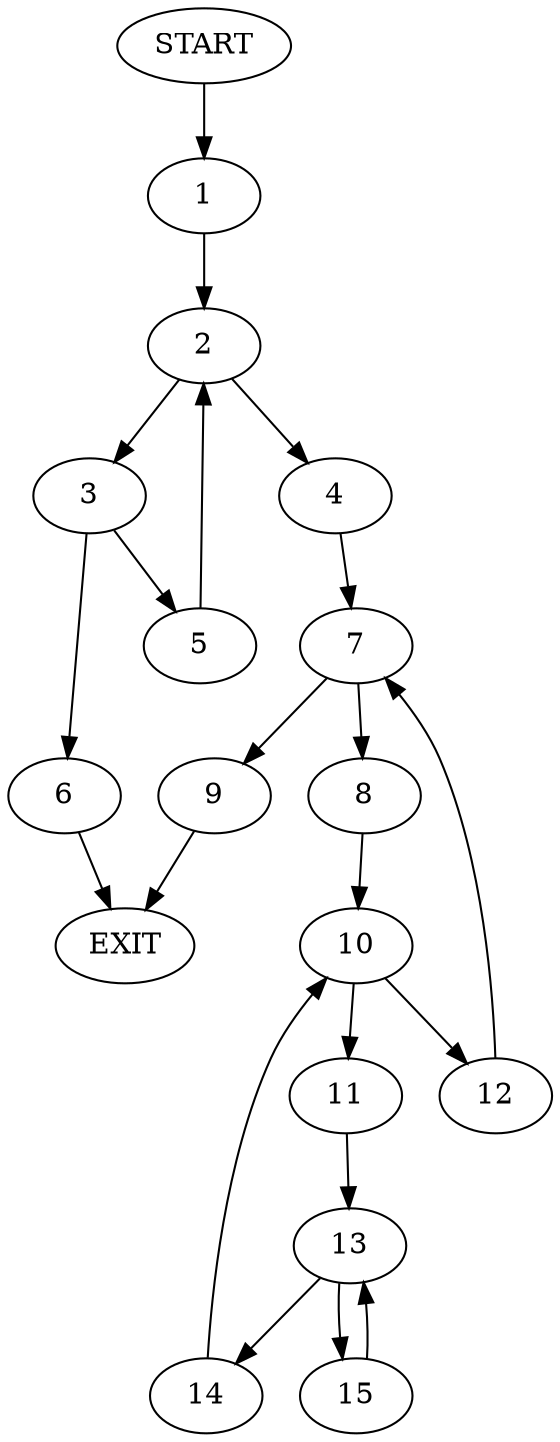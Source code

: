 digraph {
0 [label="START"]
16 [label="EXIT"]
0 -> 1
1 -> 2
2 -> 3
2 -> 4
3 -> 5
3 -> 6
4 -> 7
6 -> 16
5 -> 2
7 -> 8
7 -> 9
8 -> 10
9 -> 16
10 -> 11
10 -> 12
12 -> 7
11 -> 13
13 -> 14
13 -> 15
15 -> 13
14 -> 10
}
